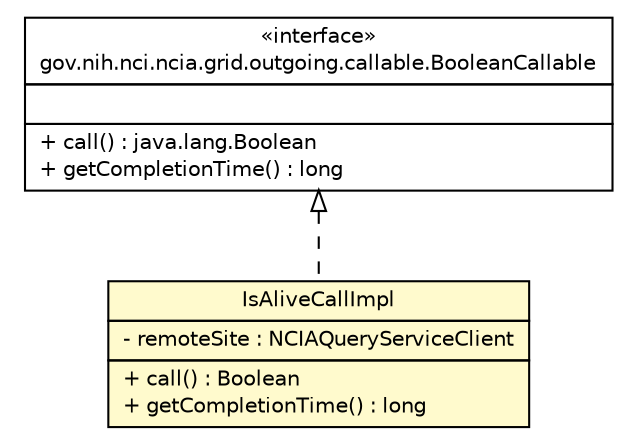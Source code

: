#!/usr/local/bin/dot
#
# Class diagram 
# Generated by UmlGraph version 4.8 (http://www.spinellis.gr/sw/umlgraph)
#

digraph G {
	edge [fontname="Helvetica",fontsize=10,labelfontname="Helvetica",labelfontsize=10];
	node [fontname="Helvetica",fontsize=10,shape=plaintext];
	// gov.nih.nci.ncia.grid.outgoing.callable.BooleanCallable
	c37760 [label=<<table border="0" cellborder="1" cellspacing="0" cellpadding="2" port="p" href="../BooleanCallable.html">
		<tr><td><table border="0" cellspacing="0" cellpadding="1">
			<tr><td> &laquo;interface&raquo; </td></tr>
			<tr><td> gov.nih.nci.ncia.grid.outgoing.callable.BooleanCallable </td></tr>
		</table></td></tr>
		<tr><td><table border="0" cellspacing="0" cellpadding="1">
			<tr><td align="left">  </td></tr>
		</table></td></tr>
		<tr><td><table border="0" cellspacing="0" cellpadding="1">
			<tr><td align="left"> + call() : java.lang.Boolean </td></tr>
			<tr><td align="left"> + getCompletionTime() : long </td></tr>
		</table></td></tr>
		</table>>, fontname="Helvetica", fontcolor="black", fontsize=10.0];
	// gov.nih.nci.ncia.grid.outgoing.callable.impl.IsAliveCallImpl
	c37775 [label=<<table border="0" cellborder="1" cellspacing="0" cellpadding="2" port="p" bgcolor="lemonChiffon" href="./IsAliveCallImpl.html">
		<tr><td><table border="0" cellspacing="0" cellpadding="1">
			<tr><td> IsAliveCallImpl </td></tr>
		</table></td></tr>
		<tr><td><table border="0" cellspacing="0" cellpadding="1">
			<tr><td align="left"> - remoteSite : NCIAQueryServiceClient </td></tr>
		</table></td></tr>
		<tr><td><table border="0" cellspacing="0" cellpadding="1">
			<tr><td align="left"> + call() : Boolean </td></tr>
			<tr><td align="left"> + getCompletionTime() : long </td></tr>
		</table></td></tr>
		</table>>, fontname="Helvetica", fontcolor="black", fontsize=10.0];
	//gov.nih.nci.ncia.grid.outgoing.callable.impl.IsAliveCallImpl implements gov.nih.nci.ncia.grid.outgoing.callable.BooleanCallable
	c37760:p -> c37775:p [dir=back,arrowtail=empty,style=dashed];
}

